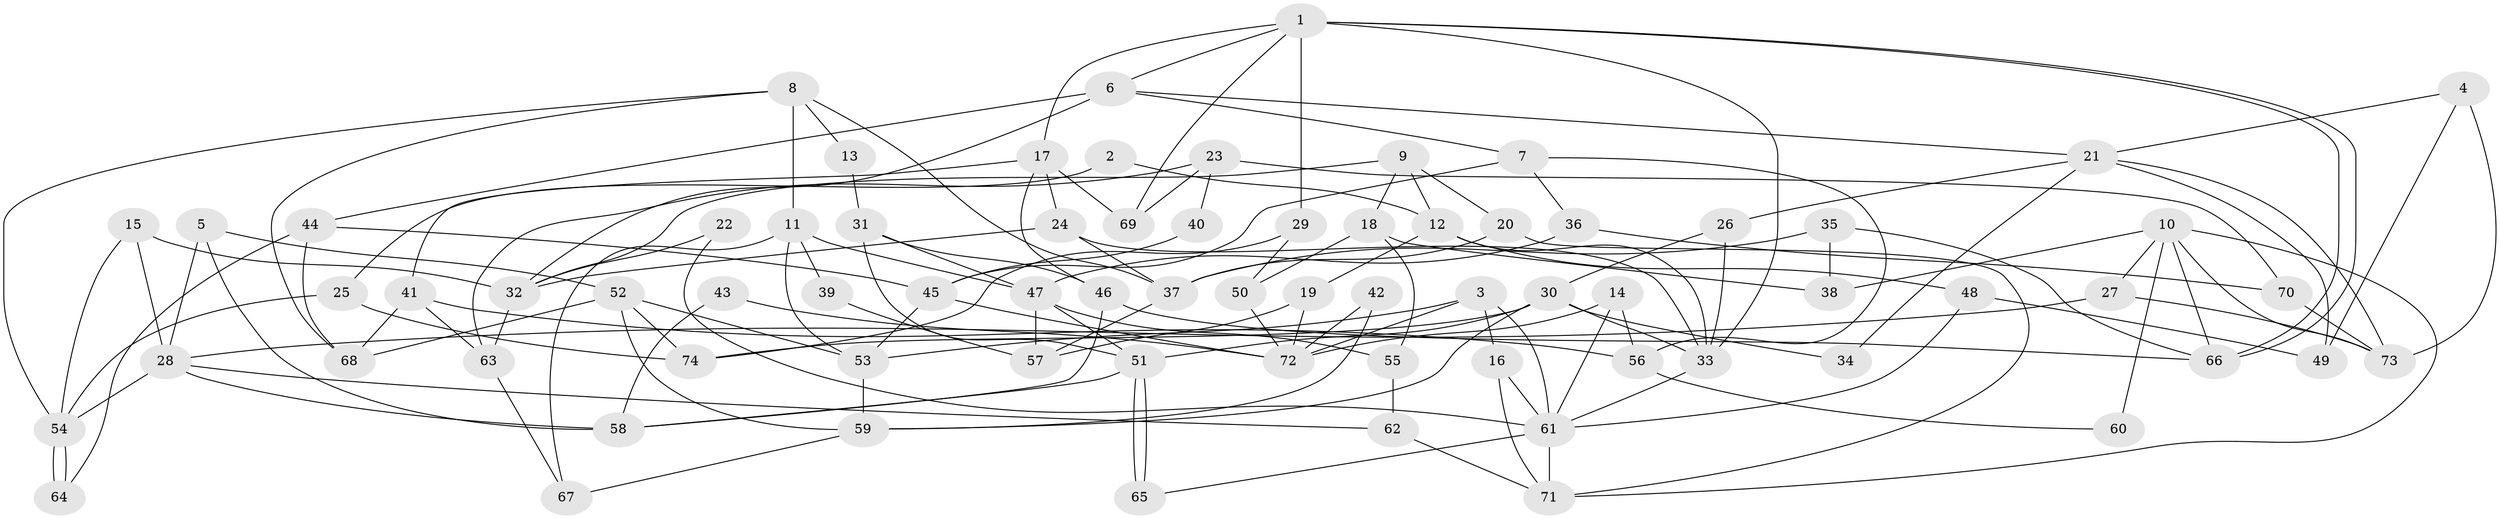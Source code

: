 // Generated by graph-tools (version 1.1) at 2025/26/03/09/25 03:26:14]
// undirected, 74 vertices, 148 edges
graph export_dot {
graph [start="1"]
  node [color=gray90,style=filled];
  1;
  2;
  3;
  4;
  5;
  6;
  7;
  8;
  9;
  10;
  11;
  12;
  13;
  14;
  15;
  16;
  17;
  18;
  19;
  20;
  21;
  22;
  23;
  24;
  25;
  26;
  27;
  28;
  29;
  30;
  31;
  32;
  33;
  34;
  35;
  36;
  37;
  38;
  39;
  40;
  41;
  42;
  43;
  44;
  45;
  46;
  47;
  48;
  49;
  50;
  51;
  52;
  53;
  54;
  55;
  56;
  57;
  58;
  59;
  60;
  61;
  62;
  63;
  64;
  65;
  66;
  67;
  68;
  69;
  70;
  71;
  72;
  73;
  74;
  1 -- 33;
  1 -- 66;
  1 -- 66;
  1 -- 6;
  1 -- 17;
  1 -- 29;
  1 -- 69;
  2 -- 12;
  2 -- 25;
  3 -- 61;
  3 -- 53;
  3 -- 16;
  3 -- 72;
  4 -- 21;
  4 -- 73;
  4 -- 49;
  5 -- 58;
  5 -- 28;
  5 -- 52;
  6 -- 32;
  6 -- 7;
  6 -- 21;
  6 -- 44;
  7 -- 56;
  7 -- 36;
  7 -- 45;
  8 -- 54;
  8 -- 37;
  8 -- 11;
  8 -- 13;
  8 -- 68;
  9 -- 20;
  9 -- 18;
  9 -- 12;
  9 -- 32;
  10 -- 73;
  10 -- 66;
  10 -- 27;
  10 -- 38;
  10 -- 60;
  10 -- 71;
  11 -- 53;
  11 -- 39;
  11 -- 47;
  11 -- 67;
  12 -- 33;
  12 -- 19;
  12 -- 48;
  13 -- 31;
  14 -- 61;
  14 -- 72;
  14 -- 56;
  15 -- 28;
  15 -- 32;
  15 -- 54;
  16 -- 71;
  16 -- 61;
  17 -- 41;
  17 -- 24;
  17 -- 46;
  17 -- 69;
  18 -- 50;
  18 -- 55;
  18 -- 38;
  19 -- 72;
  19 -- 57;
  20 -- 71;
  20 -- 37;
  21 -- 49;
  21 -- 26;
  21 -- 34;
  21 -- 73;
  22 -- 61;
  22 -- 32;
  23 -- 70;
  23 -- 69;
  23 -- 40;
  23 -- 63;
  24 -- 32;
  24 -- 33;
  24 -- 37;
  25 -- 54;
  25 -- 74;
  26 -- 30;
  26 -- 33;
  27 -- 28;
  27 -- 73;
  28 -- 58;
  28 -- 54;
  28 -- 62;
  29 -- 74;
  29 -- 50;
  30 -- 51;
  30 -- 33;
  30 -- 34;
  30 -- 59;
  30 -- 74;
  31 -- 51;
  31 -- 47;
  31 -- 46;
  32 -- 63;
  33 -- 61;
  35 -- 66;
  35 -- 38;
  35 -- 37;
  36 -- 47;
  36 -- 70;
  37 -- 57;
  39 -- 57;
  40 -- 45;
  41 -- 68;
  41 -- 63;
  41 -- 56;
  42 -- 59;
  42 -- 72;
  43 -- 58;
  43 -- 72;
  44 -- 68;
  44 -- 45;
  44 -- 64;
  45 -- 53;
  45 -- 72;
  46 -- 58;
  46 -- 66;
  47 -- 57;
  47 -- 51;
  47 -- 55;
  48 -- 61;
  48 -- 49;
  50 -- 72;
  51 -- 65;
  51 -- 65;
  51 -- 58;
  52 -- 53;
  52 -- 59;
  52 -- 68;
  52 -- 74;
  53 -- 59;
  54 -- 64;
  54 -- 64;
  55 -- 62;
  56 -- 60;
  59 -- 67;
  61 -- 65;
  61 -- 71;
  62 -- 71;
  63 -- 67;
  70 -- 73;
}
